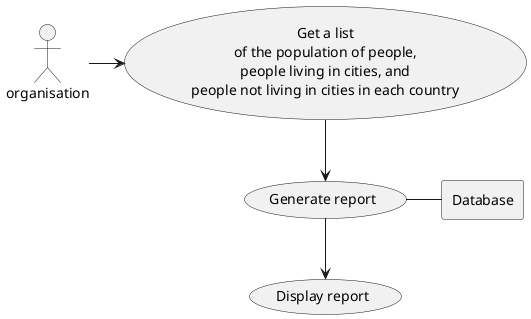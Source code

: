 @startuml
'https://plantuml.com/use-case-diagram

:organisation: as User

rectangle Database

usecase UC1 as "Get a list
of the population of people,
people living in cities, and
people not living in cities in each country"

usecase Use as "Generate report"

usecase Display as "Display report"

User -> UC1
UC1 --> Use
Use - Database
Use --> Display

@enduml